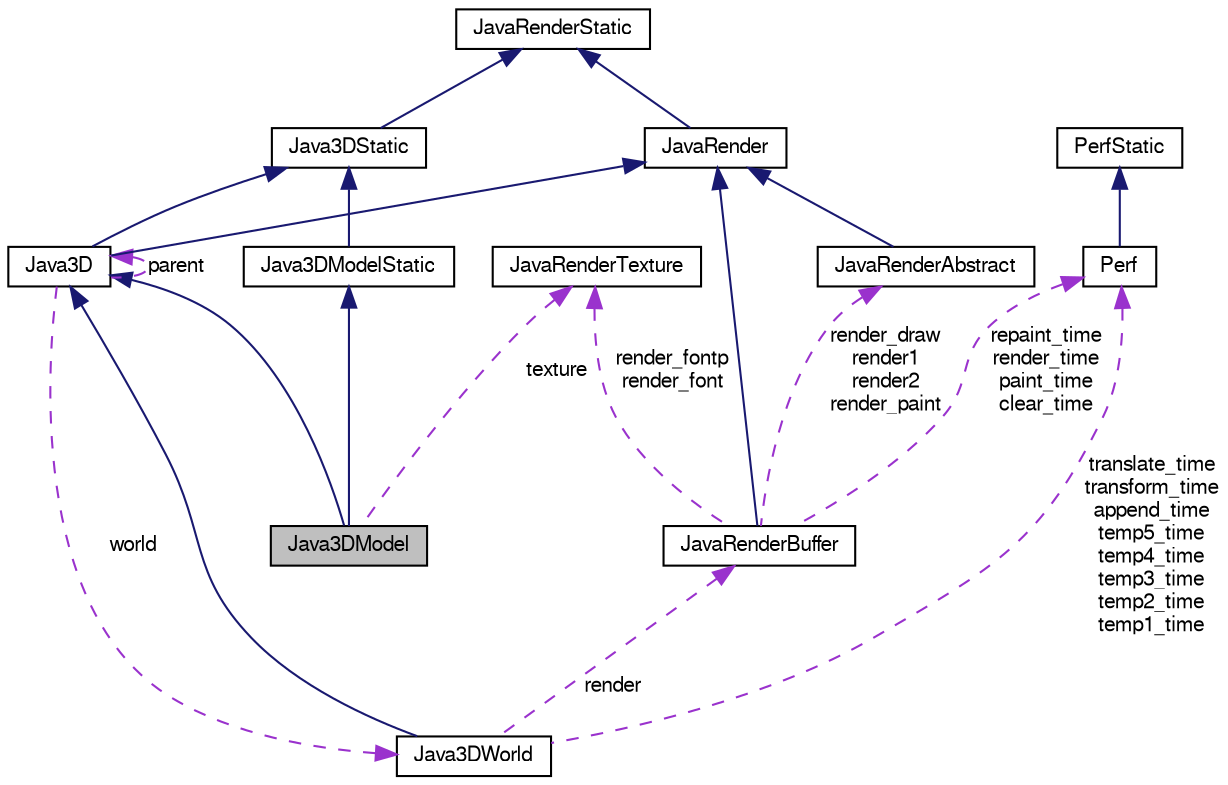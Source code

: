 digraph G
{
  bgcolor="transparent";
  edge [fontname="FreeSans",fontsize=10,labelfontname="FreeSans",labelfontsize=10];
  node [fontname="FreeSans",fontsize=10,shape=record];
  Node1 [label="Java3DModel",height=0.2,width=0.4,color="black", fillcolor="grey75", style="filled" fontcolor="black"];
  Node2 -> Node1 [dir=back,color="midnightblue",fontsize=10,style="solid",fontname="FreeSans"];
  Node2 [label="Java3D",height=0.2,width=0.4,color="black",URL="$class_java3_d.html",tooltip="3D オブジェクト(空間 Java3DWorld, モデル Java3DModel)の抽象クラス。..."];
  Node3 -> Node2 [dir=back,color="midnightblue",fontsize=10,style="solid",fontname="FreeSans"];
  Node3 [label="Java3DStatic",height=0.2,width=0.4,color="black",URL="$class_java3_d_static.html",tooltip="3D オブジェクト(空間 Java3DWorld, モデル Java3DModel)の抽象クラス。..."];
  Node4 -> Node3 [dir=back,color="midnightblue",fontsize=10,style="solid",fontname="FreeSans"];
  Node4 [label="JavaRenderStatic",height=0.2,width=0.4,color="black",URL="$class_java_render_static.html",tooltip="レンダインターフェース。"];
  Node5 -> Node2 [dir=back,color="midnightblue",fontsize=10,style="solid",fontname="FreeSans"];
  Node5 [label="JavaRender",height=0.2,width=0.4,color="black",URL="$class_java_render.html",tooltip="レンダインターフェース。"];
  Node4 -> Node5 [dir=back,color="midnightblue",fontsize=10,style="solid",fontname="FreeSans"];
  Node2 -> Node2 [dir=back,color="darkorchid3",fontsize=10,style="dashed",label="parent",fontname="FreeSans"];
  Node6 -> Node2 [dir=back,color="darkorchid3",fontsize=10,style="dashed",label="world",fontname="FreeSans"];
  Node6 [label="Java3DWorld",height=0.2,width=0.4,color="black",URL="$class_java3_d_world.html",tooltip="3D 空間の基本クラス。"];
  Node2 -> Node6 [dir=back,color="midnightblue",fontsize=10,style="solid",fontname="FreeSans"];
  Node7 -> Node6 [dir=back,color="darkorchid3",fontsize=10,style="dashed",label="translate_time\ntransform_time\nappend_time\ntemp5_time\ntemp4_time\ntemp3_time\ntemp2_time\ntemp1_time",fontname="FreeSans"];
  Node7 [label="Perf",height=0.2,width=0.4,color="black",URL="$class_perf.html",tooltip="パフォーマンス計測。"];
  Node8 -> Node7 [dir=back,color="midnightblue",fontsize=10,style="solid",fontname="FreeSans"];
  Node8 [label="PerfStatic",height=0.2,width=0.4,color="black",URL="$class_perf_static.html",tooltip="パフォーマンス計測。"];
  Node9 -> Node6 [dir=back,color="darkorchid3",fontsize=10,style="dashed",label="render",fontname="FreeSans"];
  Node9 [label="JavaRenderBuffer",height=0.2,width=0.4,color="black",URL="$class_java_render_buffer.html",tooltip="レンダのバッファ。"];
  Node5 -> Node9 [dir=back,color="midnightblue",fontsize=10,style="solid",fontname="FreeSans"];
  Node7 -> Node9 [dir=back,color="darkorchid3",fontsize=10,style="dashed",label="repaint_time\nrender_time\npaint_time\nclear_time",fontname="FreeSans"];
  Node10 -> Node9 [dir=back,color="darkorchid3",fontsize=10,style="dashed",label="render_fontp\nrender_font",fontname="FreeSans"];
  Node10 [label="JavaRenderTexture",height=0.2,width=0.4,color="black",URL="$class_java_render_texture.html",tooltip="ポリゴン塗りつぶし用テクスチャ、文字列描画用フォント。..."];
  Node11 -> Node9 [dir=back,color="darkorchid3",fontsize=10,style="dashed",label="render_draw\nrender1\nrender2\nrender_paint",fontname="FreeSans"];
  Node11 [label="JavaRenderAbstract",height=0.2,width=0.4,color="black",URL="$class_java_render_abstract.html",tooltip="レンダの基本クラス。"];
  Node5 -> Node11 [dir=back,color="midnightblue",fontsize=10,style="solid",fontname="FreeSans"];
  Node12 -> Node1 [dir=back,color="midnightblue",fontsize=10,style="solid",fontname="FreeSans"];
  Node12 [label="Java3DModelStatic",height=0.2,width=0.4,color="black",URL="$class_java3_d_model_static.html",tooltip="3D モデルの基本クラス。"];
  Node3 -> Node12 [dir=back,color="midnightblue",fontsize=10,style="solid",fontname="FreeSans"];
  Node10 -> Node1 [dir=back,color="darkorchid3",fontsize=10,style="dashed",label="texture",fontname="FreeSans"];
}
